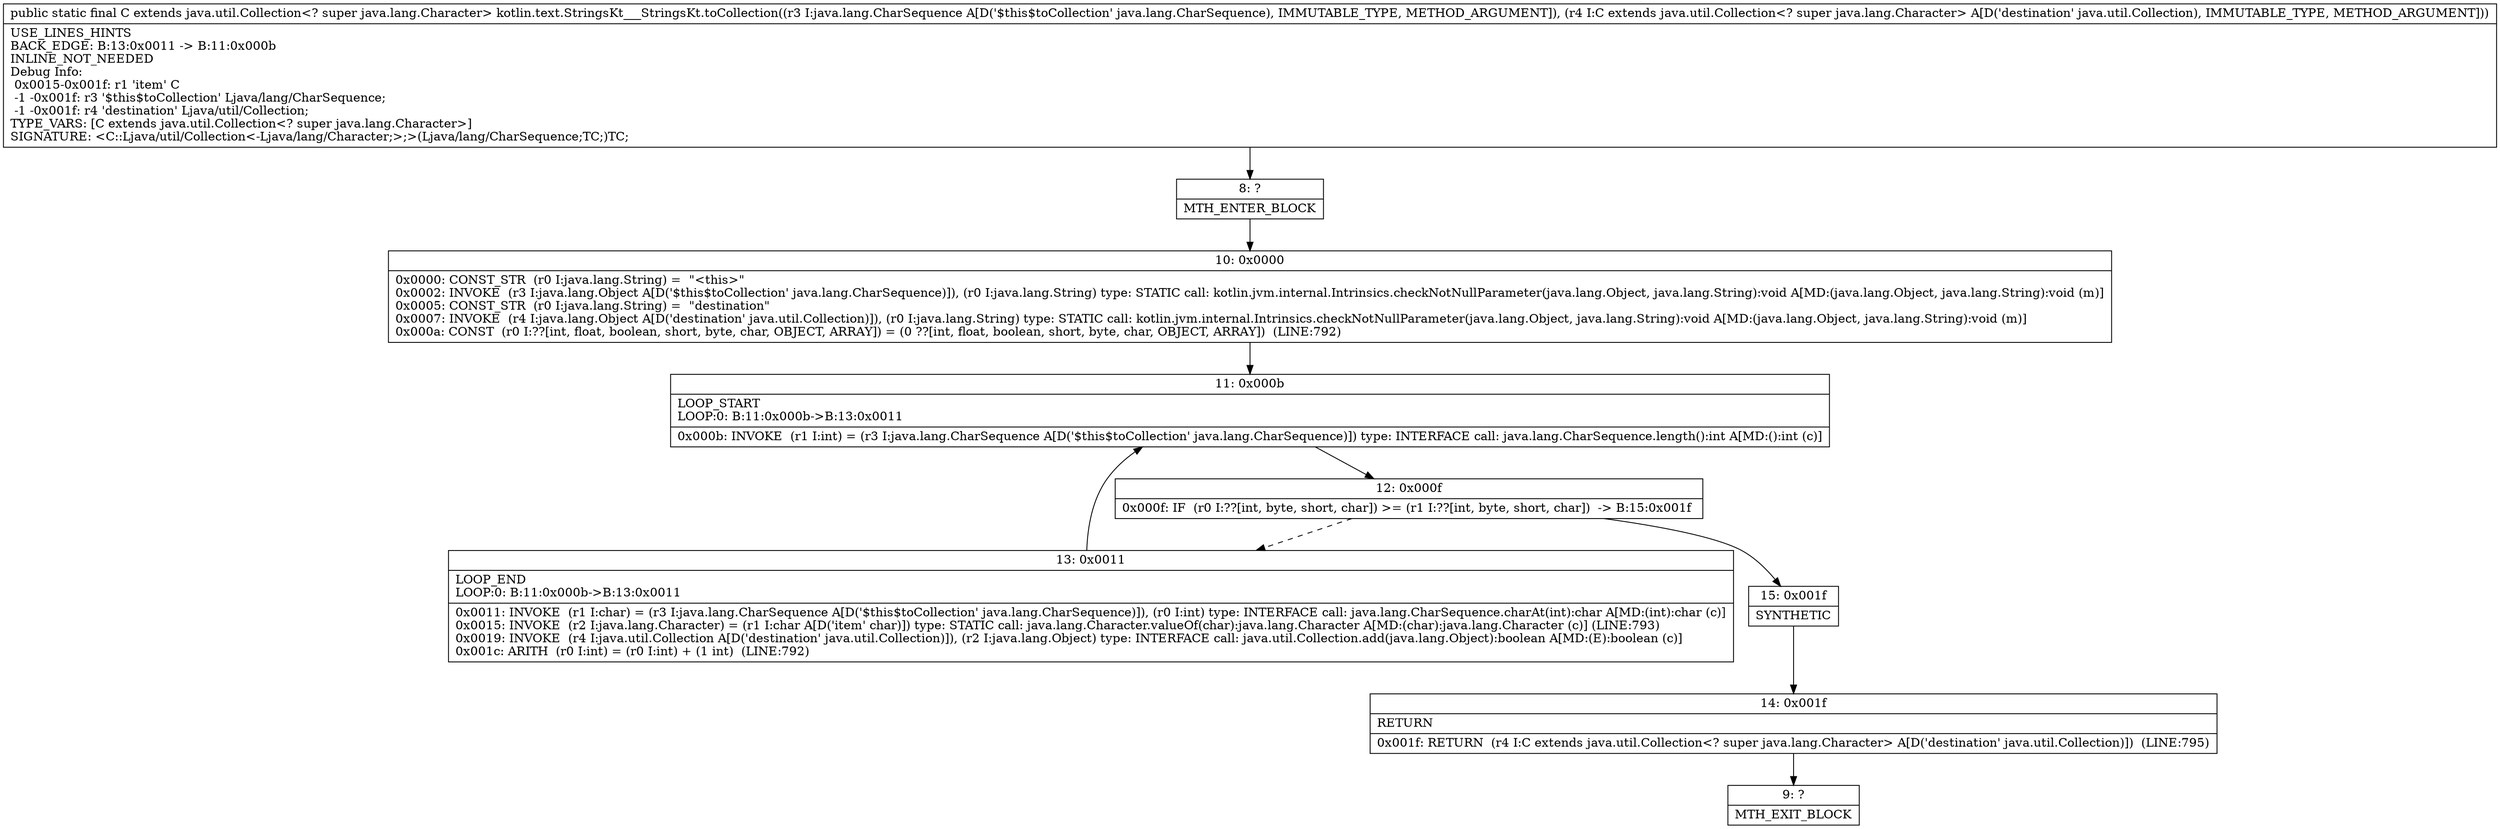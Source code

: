 digraph "CFG forkotlin.text.StringsKt___StringsKt.toCollection(Ljava\/lang\/CharSequence;Ljava\/util\/Collection;)Ljava\/util\/Collection;" {
Node_8 [shape=record,label="{8\:\ ?|MTH_ENTER_BLOCK\l}"];
Node_10 [shape=record,label="{10\:\ 0x0000|0x0000: CONST_STR  (r0 I:java.lang.String) =  \"\<this\>\" \l0x0002: INVOKE  (r3 I:java.lang.Object A[D('$this$toCollection' java.lang.CharSequence)]), (r0 I:java.lang.String) type: STATIC call: kotlin.jvm.internal.Intrinsics.checkNotNullParameter(java.lang.Object, java.lang.String):void A[MD:(java.lang.Object, java.lang.String):void (m)]\l0x0005: CONST_STR  (r0 I:java.lang.String) =  \"destination\" \l0x0007: INVOKE  (r4 I:java.lang.Object A[D('destination' java.util.Collection)]), (r0 I:java.lang.String) type: STATIC call: kotlin.jvm.internal.Intrinsics.checkNotNullParameter(java.lang.Object, java.lang.String):void A[MD:(java.lang.Object, java.lang.String):void (m)]\l0x000a: CONST  (r0 I:??[int, float, boolean, short, byte, char, OBJECT, ARRAY]) = (0 ??[int, float, boolean, short, byte, char, OBJECT, ARRAY])  (LINE:792)\l}"];
Node_11 [shape=record,label="{11\:\ 0x000b|LOOP_START\lLOOP:0: B:11:0x000b\-\>B:13:0x0011\l|0x000b: INVOKE  (r1 I:int) = (r3 I:java.lang.CharSequence A[D('$this$toCollection' java.lang.CharSequence)]) type: INTERFACE call: java.lang.CharSequence.length():int A[MD:():int (c)]\l}"];
Node_12 [shape=record,label="{12\:\ 0x000f|0x000f: IF  (r0 I:??[int, byte, short, char]) \>= (r1 I:??[int, byte, short, char])  \-\> B:15:0x001f \l}"];
Node_13 [shape=record,label="{13\:\ 0x0011|LOOP_END\lLOOP:0: B:11:0x000b\-\>B:13:0x0011\l|0x0011: INVOKE  (r1 I:char) = (r3 I:java.lang.CharSequence A[D('$this$toCollection' java.lang.CharSequence)]), (r0 I:int) type: INTERFACE call: java.lang.CharSequence.charAt(int):char A[MD:(int):char (c)]\l0x0015: INVOKE  (r2 I:java.lang.Character) = (r1 I:char A[D('item' char)]) type: STATIC call: java.lang.Character.valueOf(char):java.lang.Character A[MD:(char):java.lang.Character (c)] (LINE:793)\l0x0019: INVOKE  (r4 I:java.util.Collection A[D('destination' java.util.Collection)]), (r2 I:java.lang.Object) type: INTERFACE call: java.util.Collection.add(java.lang.Object):boolean A[MD:(E):boolean (c)]\l0x001c: ARITH  (r0 I:int) = (r0 I:int) + (1 int)  (LINE:792)\l}"];
Node_15 [shape=record,label="{15\:\ 0x001f|SYNTHETIC\l}"];
Node_14 [shape=record,label="{14\:\ 0x001f|RETURN\l|0x001f: RETURN  (r4 I:C extends java.util.Collection\<? super java.lang.Character\> A[D('destination' java.util.Collection)])  (LINE:795)\l}"];
Node_9 [shape=record,label="{9\:\ ?|MTH_EXIT_BLOCK\l}"];
MethodNode[shape=record,label="{public static final C extends java.util.Collection\<? super java.lang.Character\> kotlin.text.StringsKt___StringsKt.toCollection((r3 I:java.lang.CharSequence A[D('$this$toCollection' java.lang.CharSequence), IMMUTABLE_TYPE, METHOD_ARGUMENT]), (r4 I:C extends java.util.Collection\<? super java.lang.Character\> A[D('destination' java.util.Collection), IMMUTABLE_TYPE, METHOD_ARGUMENT]))  | USE_LINES_HINTS\lBACK_EDGE: B:13:0x0011 \-\> B:11:0x000b\lINLINE_NOT_NEEDED\lDebug Info:\l  0x0015\-0x001f: r1 'item' C\l  \-1 \-0x001f: r3 '$this$toCollection' Ljava\/lang\/CharSequence;\l  \-1 \-0x001f: r4 'destination' Ljava\/util\/Collection;\lTYPE_VARS: [C extends java.util.Collection\<? super java.lang.Character\>]\lSIGNATURE: \<C::Ljava\/util\/Collection\<\-Ljava\/lang\/Character;\>;\>(Ljava\/lang\/CharSequence;TC;)TC;\l}"];
MethodNode -> Node_8;Node_8 -> Node_10;
Node_10 -> Node_11;
Node_11 -> Node_12;
Node_12 -> Node_13[style=dashed];
Node_12 -> Node_15;
Node_13 -> Node_11;
Node_15 -> Node_14;
Node_14 -> Node_9;
}

